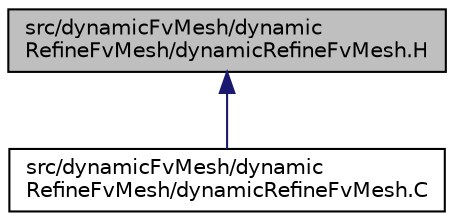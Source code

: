 digraph "src/dynamicFvMesh/dynamicRefineFvMesh/dynamicRefineFvMesh.H"
{
  bgcolor="transparent";
  edge [fontname="Helvetica",fontsize="10",labelfontname="Helvetica",labelfontsize="10"];
  node [fontname="Helvetica",fontsize="10",shape=record];
  Node1 [label="src/dynamicFvMesh/dynamic\lRefineFvMesh/dynamicRefineFvMesh.H",height=0.2,width=0.4,color="black", fillcolor="grey75", style="filled", fontcolor="black"];
  Node1 -> Node2 [dir="back",color="midnightblue",fontsize="10",style="solid",fontname="Helvetica"];
  Node2 [label="src/dynamicFvMesh/dynamic\lRefineFvMesh/dynamicRefineFvMesh.C",height=0.2,width=0.4,color="black",URL="$a04684.html"];
}
